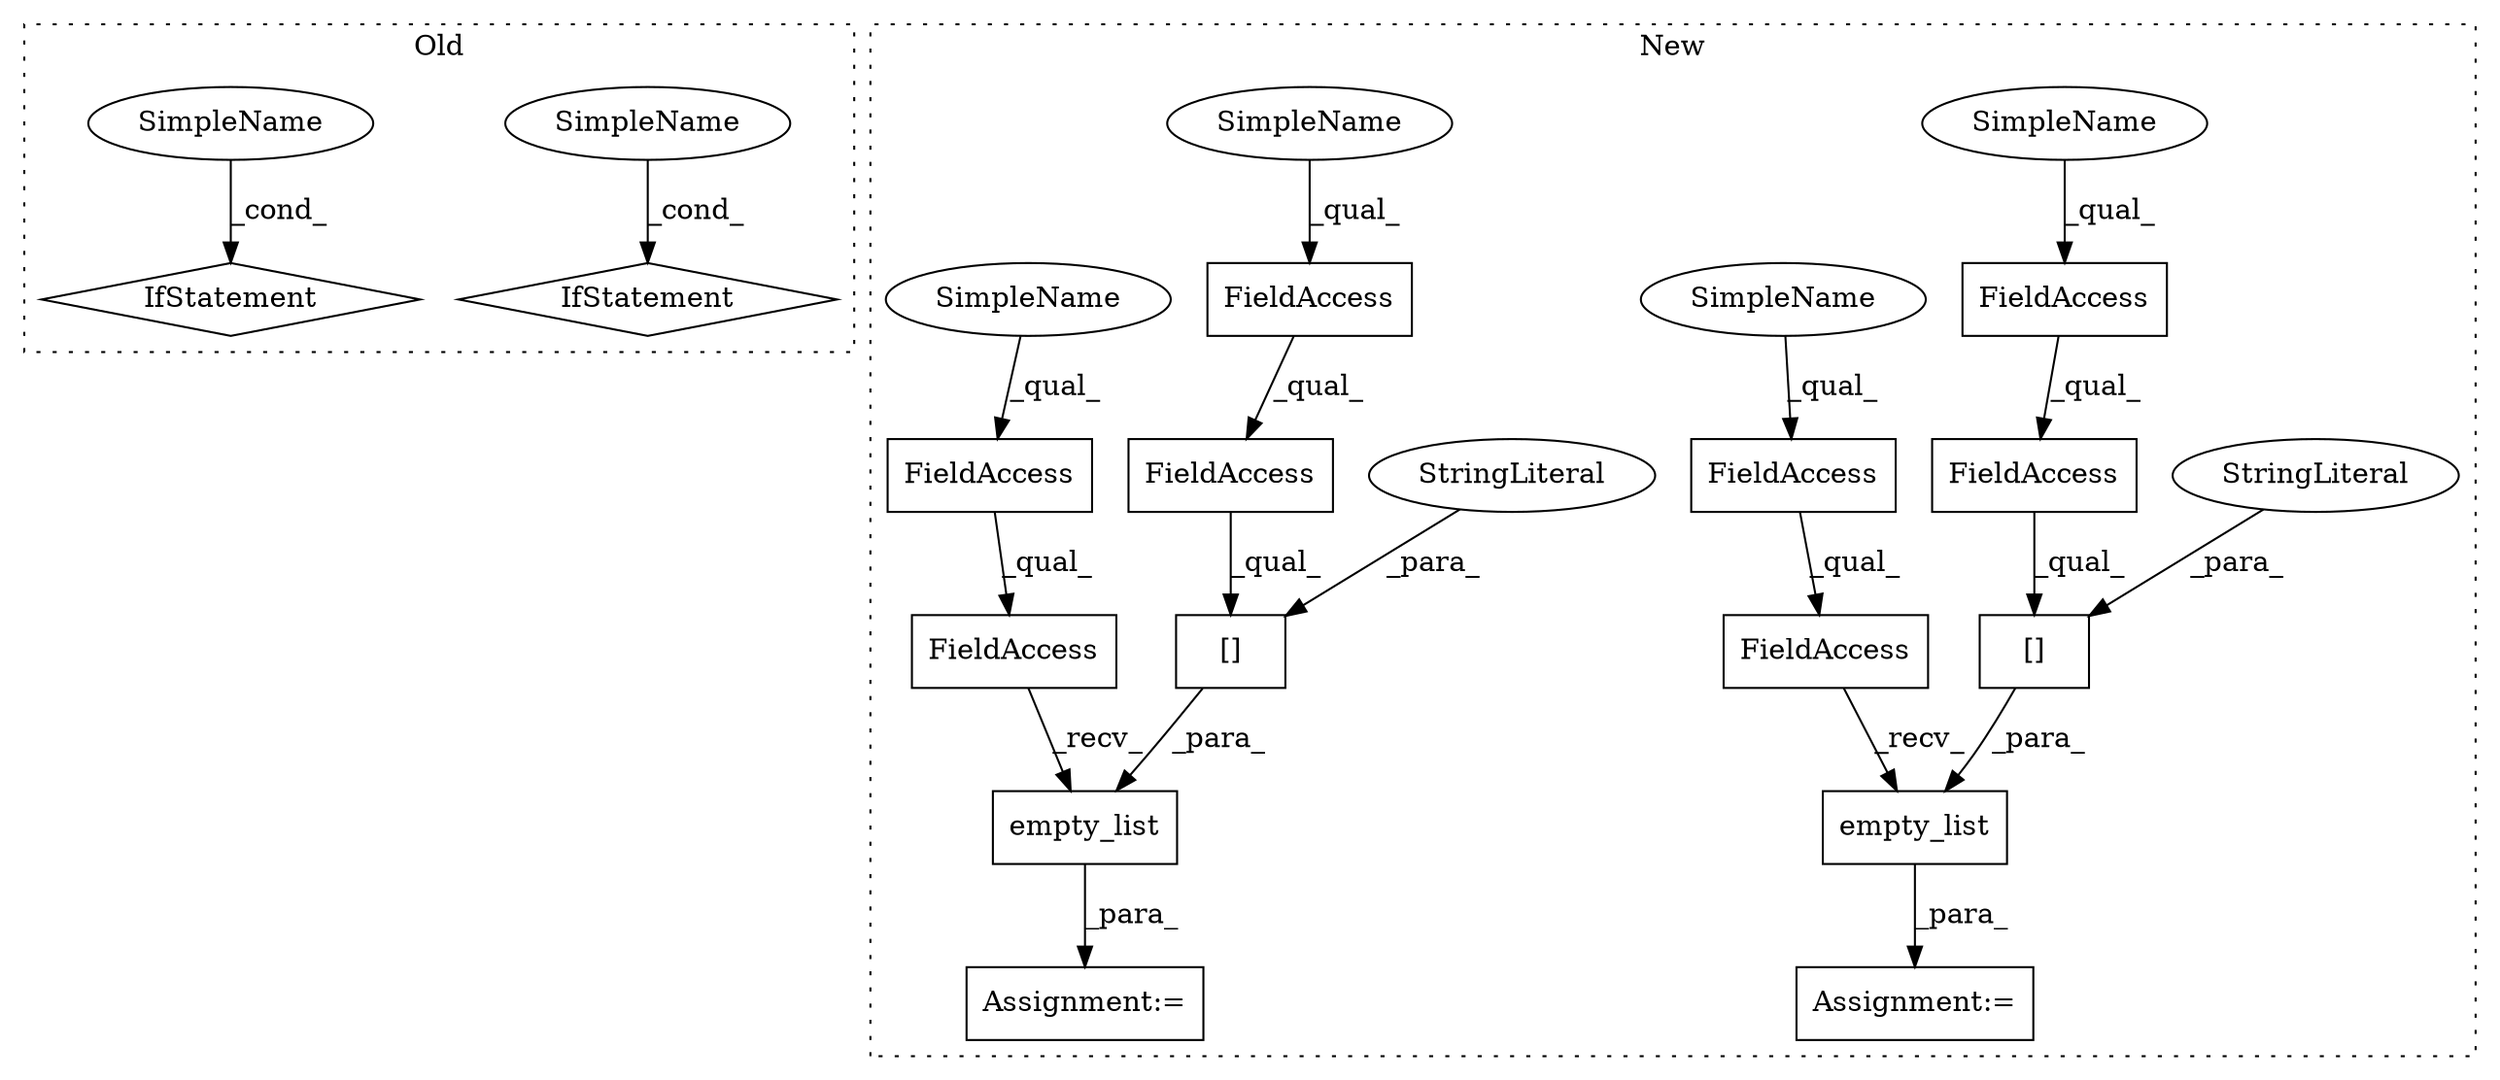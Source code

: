 digraph G {
subgraph cluster0 {
1 [label="IfStatement" a="25" s="18113" l="24" shape="diamond"];
4 [label="IfStatement" a="25" s="17790" l="24" shape="diamond"];
19 [label="SimpleName" a="42" s="18132" l="5" shape="ellipse"];
20 [label="SimpleName" a="42" s="17809" l="5" shape="ellipse"];
label = "Old";
style="dotted";
}
subgraph cluster1 {
2 [label="empty_list" a="32" s="17697,17746" l="11,1" shape="box"];
3 [label="[]" a="2" s="17708,17745" l="20,1" shape="box"];
5 [label="FieldAccess" a="22" s="17708" l="19" shape="box"];
6 [label="FieldAccess" a="22" s="17680" l="16" shape="box"];
7 [label="FieldAccess" a="22" s="17680" l="11" shape="box"];
8 [label="FieldAccess" a="22" s="17708" l="11" shape="box"];
9 [label="FieldAccess" a="22" s="17811" l="11" shape="box"];
10 [label="FieldAccess" a="22" s="17811" l="19" shape="box"];
11 [label="[]" a="2" s="17811,17848" l="20,1" shape="box"];
12 [label="FieldAccess" a="22" s="17783" l="11" shape="box"];
13 [label="FieldAccess" a="22" s="17783" l="16" shape="box"];
14 [label="empty_list" a="32" s="17800,17849" l="11,1" shape="box"];
15 [label="StringLiteral" a="45" s="17831" l="17" shape="ellipse"];
16 [label="Assignment:=" a="7" s="17782" l="1" shape="box"];
17 [label="Assignment:=" a="7" s="17679" l="1" shape="box"];
18 [label="StringLiteral" a="45" s="17728" l="17" shape="ellipse"];
21 [label="SimpleName" a="42" s="17708" l="5" shape="ellipse"];
22 [label="SimpleName" a="42" s="17783" l="5" shape="ellipse"];
23 [label="SimpleName" a="42" s="17811" l="5" shape="ellipse"];
24 [label="SimpleName" a="42" s="17680" l="5" shape="ellipse"];
label = "New";
style="dotted";
}
2 -> 17 [label="_para_"];
3 -> 2 [label="_para_"];
5 -> 3 [label="_qual_"];
6 -> 2 [label="_recv_"];
7 -> 6 [label="_qual_"];
8 -> 5 [label="_qual_"];
9 -> 10 [label="_qual_"];
10 -> 11 [label="_qual_"];
11 -> 14 [label="_para_"];
12 -> 13 [label="_qual_"];
13 -> 14 [label="_recv_"];
14 -> 16 [label="_para_"];
15 -> 11 [label="_para_"];
18 -> 3 [label="_para_"];
19 -> 1 [label="_cond_"];
20 -> 4 [label="_cond_"];
21 -> 8 [label="_qual_"];
22 -> 12 [label="_qual_"];
23 -> 9 [label="_qual_"];
24 -> 7 [label="_qual_"];
}